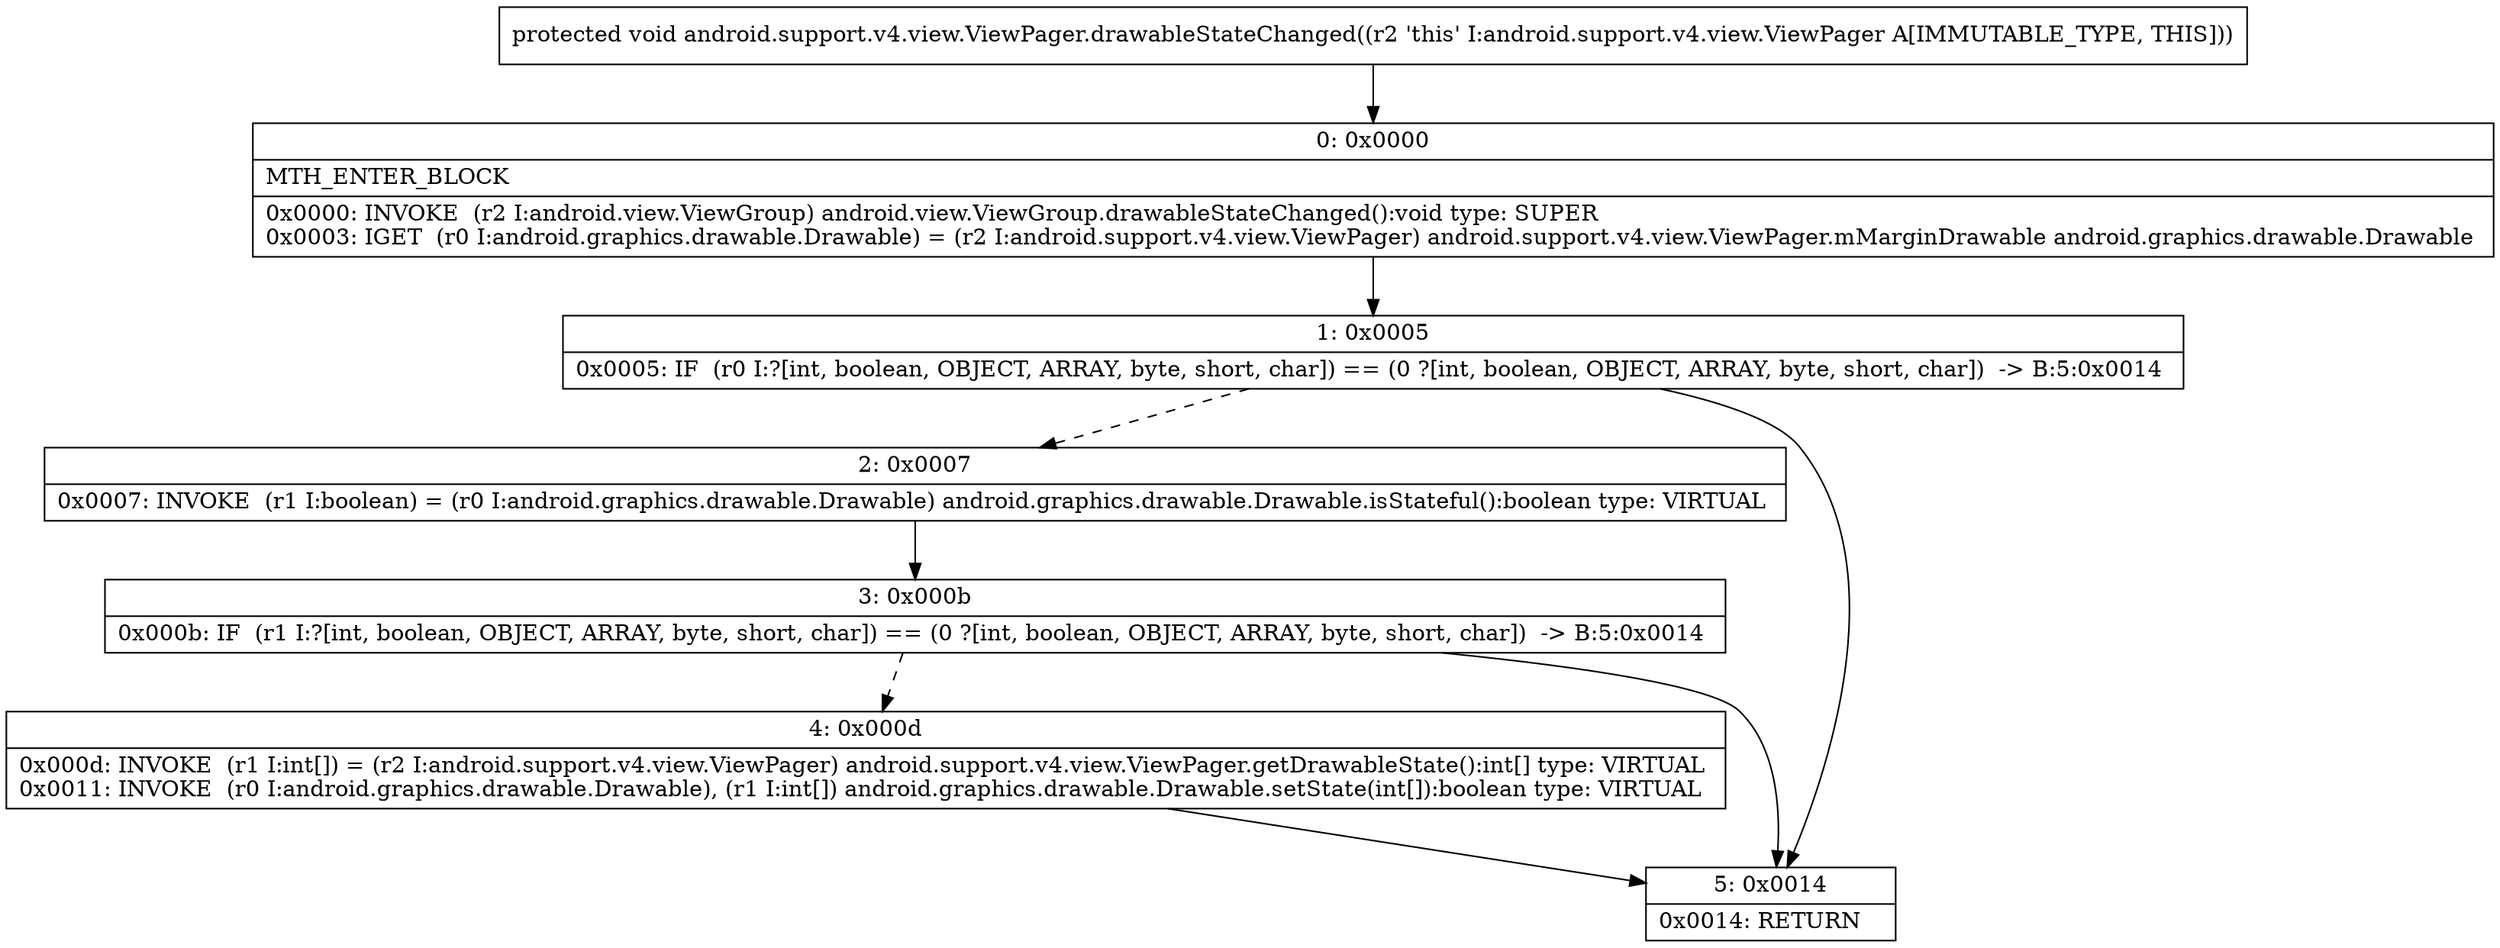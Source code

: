 digraph "CFG forandroid.support.v4.view.ViewPager.drawableStateChanged()V" {
Node_0 [shape=record,label="{0\:\ 0x0000|MTH_ENTER_BLOCK\l|0x0000: INVOKE  (r2 I:android.view.ViewGroup) android.view.ViewGroup.drawableStateChanged():void type: SUPER \l0x0003: IGET  (r0 I:android.graphics.drawable.Drawable) = (r2 I:android.support.v4.view.ViewPager) android.support.v4.view.ViewPager.mMarginDrawable android.graphics.drawable.Drawable \l}"];
Node_1 [shape=record,label="{1\:\ 0x0005|0x0005: IF  (r0 I:?[int, boolean, OBJECT, ARRAY, byte, short, char]) == (0 ?[int, boolean, OBJECT, ARRAY, byte, short, char])  \-\> B:5:0x0014 \l}"];
Node_2 [shape=record,label="{2\:\ 0x0007|0x0007: INVOKE  (r1 I:boolean) = (r0 I:android.graphics.drawable.Drawable) android.graphics.drawable.Drawable.isStateful():boolean type: VIRTUAL \l}"];
Node_3 [shape=record,label="{3\:\ 0x000b|0x000b: IF  (r1 I:?[int, boolean, OBJECT, ARRAY, byte, short, char]) == (0 ?[int, boolean, OBJECT, ARRAY, byte, short, char])  \-\> B:5:0x0014 \l}"];
Node_4 [shape=record,label="{4\:\ 0x000d|0x000d: INVOKE  (r1 I:int[]) = (r2 I:android.support.v4.view.ViewPager) android.support.v4.view.ViewPager.getDrawableState():int[] type: VIRTUAL \l0x0011: INVOKE  (r0 I:android.graphics.drawable.Drawable), (r1 I:int[]) android.graphics.drawable.Drawable.setState(int[]):boolean type: VIRTUAL \l}"];
Node_5 [shape=record,label="{5\:\ 0x0014|0x0014: RETURN   \l}"];
MethodNode[shape=record,label="{protected void android.support.v4.view.ViewPager.drawableStateChanged((r2 'this' I:android.support.v4.view.ViewPager A[IMMUTABLE_TYPE, THIS])) }"];
MethodNode -> Node_0;
Node_0 -> Node_1;
Node_1 -> Node_2[style=dashed];
Node_1 -> Node_5;
Node_2 -> Node_3;
Node_3 -> Node_4[style=dashed];
Node_3 -> Node_5;
Node_4 -> Node_5;
}

